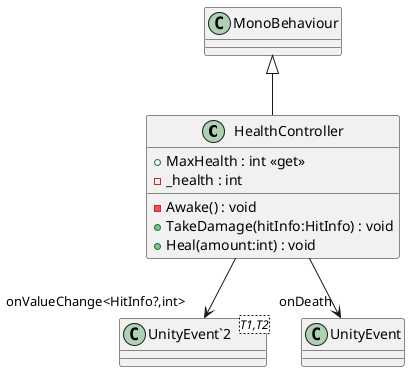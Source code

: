 @startuml
class HealthController {
    + MaxHealth : int <<get>>
    - _health : int
    - Awake() : void
    + TakeDamage(hitInfo:HitInfo) : void
    + Heal(amount:int) : void
}
class "UnityEvent`2"<T1,T2> {
}
MonoBehaviour <|-- HealthController
HealthController --> "onValueChange<HitInfo?,int>" "UnityEvent`2"
HealthController --> "onDeath" UnityEvent
@enduml
